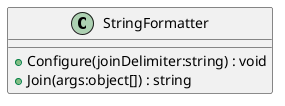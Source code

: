 @startuml
class StringFormatter {
    + Configure(joinDelimiter:string) : void
    + Join(args:object[]) : string
}
@enduml

